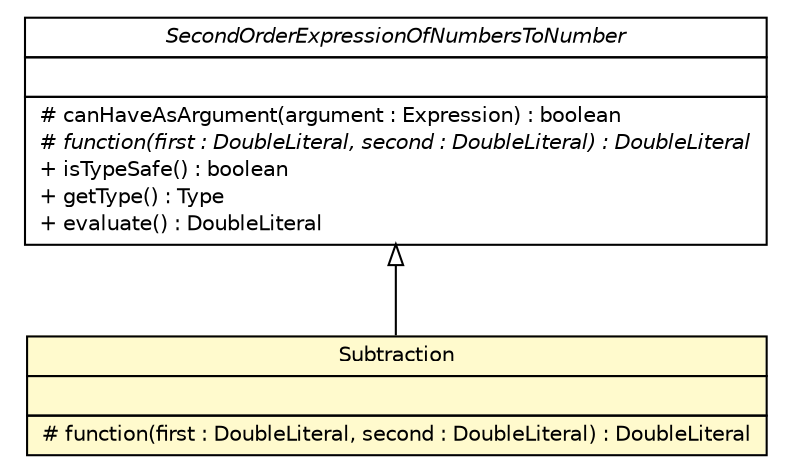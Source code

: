 #!/usr/local/bin/dot
#
# Class diagram 
# Generated by UMLGraph version R5_6 (http://www.umlgraph.org/)
#

digraph G {
	edge [fontname="Helvetica",fontsize=10,labelfontname="Helvetica",labelfontsize=10];
	node [fontname="Helvetica",fontsize=10,shape=plaintext];
	nodesep=0.25;
	ranksep=0.5;
	// model.programs.parsing.language.expression.second_order.Subtraction
	c16253 [label=<<table title="model.programs.parsing.language.expression.second_order.Subtraction" border="0" cellborder="1" cellspacing="0" cellpadding="2" port="p" bgcolor="lemonChiffon" href="./Subtraction.html">
		<tr><td><table border="0" cellspacing="0" cellpadding="1">
<tr><td align="center" balign="center"> Subtraction </td></tr>
		</table></td></tr>
		<tr><td><table border="0" cellspacing="0" cellpadding="1">
<tr><td align="left" balign="left">  </td></tr>
		</table></td></tr>
		<tr><td><table border="0" cellspacing="0" cellpadding="1">
<tr><td align="left" balign="left"> # function(first : DoubleLiteral, second : DoubleLiteral) : DoubleLiteral </td></tr>
		</table></td></tr>
		</table>>, URL="./Subtraction.html", fontname="Helvetica", fontcolor="black", fontsize=10.0];
	// model.programs.parsing.language.expression.second_order.SecondOrderExpressionOfNumbersToNumber
	c16256 [label=<<table title="model.programs.parsing.language.expression.second_order.SecondOrderExpressionOfNumbersToNumber" border="0" cellborder="1" cellspacing="0" cellpadding="2" port="p" href="./SecondOrderExpressionOfNumbersToNumber.html">
		<tr><td><table border="0" cellspacing="0" cellpadding="1">
<tr><td align="center" balign="center"><font face="Helvetica-Oblique"> SecondOrderExpressionOfNumbersToNumber </font></td></tr>
		</table></td></tr>
		<tr><td><table border="0" cellspacing="0" cellpadding="1">
<tr><td align="left" balign="left">  </td></tr>
		</table></td></tr>
		<tr><td><table border="0" cellspacing="0" cellpadding="1">
<tr><td align="left" balign="left"> # canHaveAsArgument(argument : Expression) : boolean </td></tr>
<tr><td align="left" balign="left"><font face="Helvetica-Oblique" point-size="10.0"> # function(first : DoubleLiteral, second : DoubleLiteral) : DoubleLiteral </font></td></tr>
<tr><td align="left" balign="left"> + isTypeSafe() : boolean </td></tr>
<tr><td align="left" balign="left"> + getType() : Type </td></tr>
<tr><td align="left" balign="left"> + evaluate() : DoubleLiteral </td></tr>
		</table></td></tr>
		</table>>, URL="./SecondOrderExpressionOfNumbersToNumber.html", fontname="Helvetica", fontcolor="black", fontsize=10.0];
	//model.programs.parsing.language.expression.second_order.Subtraction extends model.programs.parsing.language.expression.second_order.SecondOrderExpressionOfNumbersToNumber
	c16256:p -> c16253:p [dir=back,arrowtail=empty];
}

